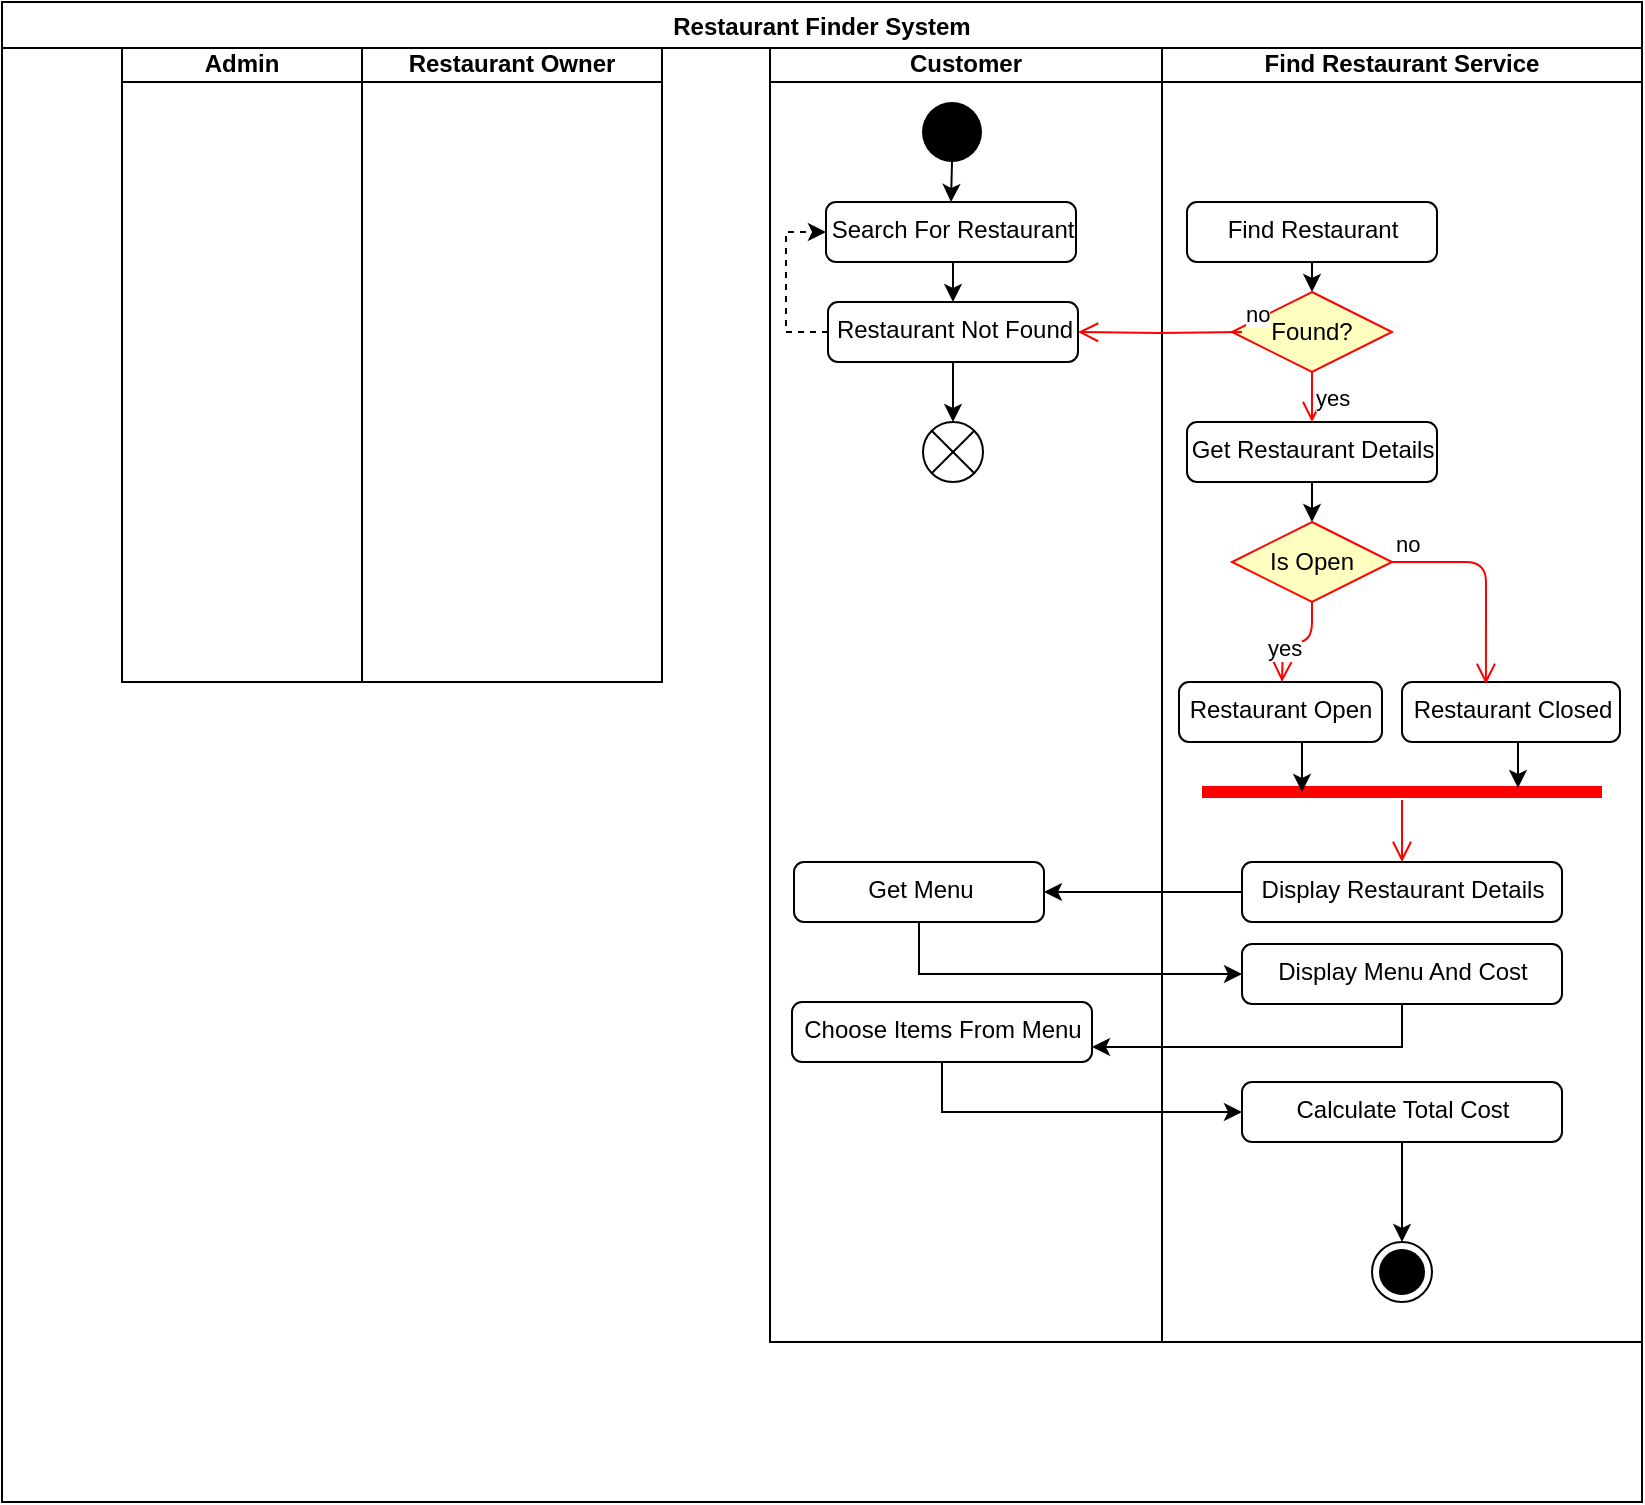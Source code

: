 <mxfile version="13.10.9" type="github">
  <diagram id="O6zdtNQmStbpvojCZWaM" name="Page-1">
    <mxGraphModel dx="868" dy="1620" grid="1" gridSize="10" guides="1" tooltips="1" connect="1" arrows="1" fold="1" page="1" pageScale="1" pageWidth="850" pageHeight="1100" math="0" shadow="0">
      <root>
        <mxCell id="0" />
        <mxCell id="1" parent="0" />
        <mxCell id="myQUqtYvPfcLgh1cWk7M-13" value="Admin" style="swimlane;startSize=20;" vertex="1" parent="1">
          <mxGeometry x="80" y="-1060" width="120" height="320" as="geometry" />
        </mxCell>
        <mxCell id="myQUqtYvPfcLgh1cWk7M-14" value="Restaurant Owner" style="swimlane;startSize=20;" vertex="1" parent="1">
          <mxGeometry x="200" y="-1060" width="150" height="320" as="geometry">
            <mxRectangle x="180" y="-1080" width="140" height="20" as="alternateBounds" />
          </mxGeometry>
        </mxCell>
        <mxCell id="myQUqtYvPfcLgh1cWk7M-16" value="Customer" style="swimlane;startSize=20;" vertex="1" parent="1">
          <mxGeometry x="404" y="-1060" width="196" height="650" as="geometry">
            <mxRectangle x="180" y="-1080" width="140" height="20" as="alternateBounds" />
          </mxGeometry>
        </mxCell>
        <mxCell id="myQUqtYvPfcLgh1cWk7M-30" style="edgeStyle=orthogonalEdgeStyle;rounded=0;orthogonalLoop=1;jettySize=auto;html=1;exitX=0.5;exitY=1;exitDx=0;exitDy=0;entryX=0.5;entryY=0;entryDx=0;entryDy=0;" edge="1" parent="myQUqtYvPfcLgh1cWk7M-16" source="myQUqtYvPfcLgh1cWk7M-19" target="myQUqtYvPfcLgh1cWk7M-20">
          <mxGeometry relative="1" as="geometry" />
        </mxCell>
        <mxCell id="myQUqtYvPfcLgh1cWk7M-19" value="" style="ellipse;fillColor=#000000;strokeColor=none;" vertex="1" parent="myQUqtYvPfcLgh1cWk7M-16">
          <mxGeometry x="76" y="30" width="30" height="30" as="geometry" />
        </mxCell>
        <mxCell id="myQUqtYvPfcLgh1cWk7M-31" style="edgeStyle=orthogonalEdgeStyle;rounded=0;orthogonalLoop=1;jettySize=auto;html=1;exitX=0.5;exitY=1;exitDx=0;exitDy=0;entryX=0.5;entryY=0;entryDx=0;entryDy=0;" edge="1" parent="myQUqtYvPfcLgh1cWk7M-16" source="myQUqtYvPfcLgh1cWk7M-20" target="myQUqtYvPfcLgh1cWk7M-28">
          <mxGeometry relative="1" as="geometry" />
        </mxCell>
        <mxCell id="myQUqtYvPfcLgh1cWk7M-20" value="Search For Restaurant" style="html=1;align=center;verticalAlign=top;rounded=1;absoluteArcSize=1;arcSize=10;dashed=0;" vertex="1" parent="myQUqtYvPfcLgh1cWk7M-16">
          <mxGeometry x="28" y="80" width="125" height="30" as="geometry" />
        </mxCell>
        <mxCell id="myQUqtYvPfcLgh1cWk7M-33" style="edgeStyle=orthogonalEdgeStyle;rounded=0;orthogonalLoop=1;jettySize=auto;html=1;exitX=0;exitY=0.5;exitDx=0;exitDy=0;entryX=0;entryY=0.5;entryDx=0;entryDy=0;dashed=1;" edge="1" parent="myQUqtYvPfcLgh1cWk7M-16" source="myQUqtYvPfcLgh1cWk7M-28" target="myQUqtYvPfcLgh1cWk7M-20">
          <mxGeometry relative="1" as="geometry" />
        </mxCell>
        <mxCell id="myQUqtYvPfcLgh1cWk7M-28" value="Restaurant Not Found" style="html=1;align=center;verticalAlign=top;rounded=1;absoluteArcSize=1;arcSize=10;dashed=0;" vertex="1" parent="myQUqtYvPfcLgh1cWk7M-16">
          <mxGeometry x="29" y="130" width="125" height="30" as="geometry" />
        </mxCell>
        <mxCell id="myQUqtYvPfcLgh1cWk7M-44" value="Get Menu" style="html=1;align=center;verticalAlign=top;rounded=1;absoluteArcSize=1;arcSize=10;dashed=0;" vertex="1" parent="myQUqtYvPfcLgh1cWk7M-16">
          <mxGeometry x="12" y="410" width="125" height="30" as="geometry" />
        </mxCell>
        <mxCell id="myQUqtYvPfcLgh1cWk7M-51" value="Choose Items From Menu" style="html=1;align=center;verticalAlign=top;rounded=1;absoluteArcSize=1;arcSize=10;dashed=0;" vertex="1" parent="myQUqtYvPfcLgh1cWk7M-16">
          <mxGeometry x="11" y="480" width="150" height="30" as="geometry" />
        </mxCell>
        <mxCell id="myQUqtYvPfcLgh1cWk7M-29" value="" style="shape=sumEllipse;perimeter=ellipsePerimeter;whiteSpace=wrap;html=1;backgroundOutline=1;" vertex="1" parent="myQUqtYvPfcLgh1cWk7M-16">
          <mxGeometry x="76.5" y="190" width="30" height="30" as="geometry" />
        </mxCell>
        <mxCell id="myQUqtYvPfcLgh1cWk7M-32" style="edgeStyle=orthogonalEdgeStyle;rounded=0;orthogonalLoop=1;jettySize=auto;html=1;exitX=0.5;exitY=1;exitDx=0;exitDy=0;entryX=0.5;entryY=0;entryDx=0;entryDy=0;" edge="1" parent="myQUqtYvPfcLgh1cWk7M-16" source="myQUqtYvPfcLgh1cWk7M-28" target="myQUqtYvPfcLgh1cWk7M-29">
          <mxGeometry relative="1" as="geometry" />
        </mxCell>
        <mxCell id="myQUqtYvPfcLgh1cWk7M-17" value="Find Restaurant Service" style="swimlane;startSize=20;" vertex="1" parent="1">
          <mxGeometry x="600" y="-1060" width="240" height="650" as="geometry">
            <mxRectangle x="180" y="-1080" width="140" height="20" as="alternateBounds" />
          </mxGeometry>
        </mxCell>
        <mxCell id="myQUqtYvPfcLgh1cWk7M-34" style="edgeStyle=orthogonalEdgeStyle;rounded=0;orthogonalLoop=1;jettySize=auto;html=1;exitX=0.5;exitY=1;exitDx=0;exitDy=0;entryX=0.5;entryY=0;entryDx=0;entryDy=0;" edge="1" parent="myQUqtYvPfcLgh1cWk7M-17" source="myQUqtYvPfcLgh1cWk7M-21" target="myQUqtYvPfcLgh1cWk7M-24">
          <mxGeometry relative="1" as="geometry" />
        </mxCell>
        <mxCell id="myQUqtYvPfcLgh1cWk7M-21" value="Find Restaurant" style="html=1;align=center;verticalAlign=top;rounded=1;absoluteArcSize=1;arcSize=10;dashed=0;" vertex="1" parent="myQUqtYvPfcLgh1cWk7M-17">
          <mxGeometry x="12.5" y="80" width="125" height="30" as="geometry" />
        </mxCell>
        <mxCell id="myQUqtYvPfcLgh1cWk7M-37" style="edgeStyle=orthogonalEdgeStyle;rounded=0;orthogonalLoop=1;jettySize=auto;html=1;exitX=0.5;exitY=1;exitDx=0;exitDy=0;entryX=0.5;entryY=0;entryDx=0;entryDy=0;" edge="1" parent="myQUqtYvPfcLgh1cWk7M-17" source="myQUqtYvPfcLgh1cWk7M-22">
          <mxGeometry relative="1" as="geometry">
            <mxPoint x="75" y="240" as="targetPoint" />
          </mxGeometry>
        </mxCell>
        <mxCell id="myQUqtYvPfcLgh1cWk7M-22" value="Get Restaurant Details" style="html=1;align=center;verticalAlign=top;rounded=1;absoluteArcSize=1;arcSize=10;dashed=0;" vertex="1" parent="myQUqtYvPfcLgh1cWk7M-17">
          <mxGeometry x="12.5" y="190" width="125" height="30" as="geometry" />
        </mxCell>
        <mxCell id="myQUqtYvPfcLgh1cWk7M-24" value="Found?" style="rhombus;whiteSpace=wrap;html=1;fillColor=#ffffc0;strokeColor=#ff0000;" vertex="1" parent="myQUqtYvPfcLgh1cWk7M-17">
          <mxGeometry x="35" y="125" width="80" height="40" as="geometry" />
        </mxCell>
        <mxCell id="myQUqtYvPfcLgh1cWk7M-26" value="yes" style="edgeStyle=orthogonalEdgeStyle;html=1;align=left;verticalAlign=top;endArrow=open;endSize=8;strokeColor=#ff0000;exitX=0.5;exitY=1;exitDx=0;exitDy=0;" edge="1" source="myQUqtYvPfcLgh1cWk7M-24" parent="myQUqtYvPfcLgh1cWk7M-17">
          <mxGeometry x="-1" relative="1" as="geometry">
            <mxPoint x="75" y="190" as="targetPoint" />
            <Array as="points">
              <mxPoint x="75" y="190" />
              <mxPoint x="75" y="190" />
            </Array>
          </mxGeometry>
        </mxCell>
        <mxCell id="myQUqtYvPfcLgh1cWk7M-38" value="Restaurant Open" style="html=1;align=center;verticalAlign=top;rounded=1;absoluteArcSize=1;arcSize=10;dashed=0;" vertex="1" parent="myQUqtYvPfcLgh1cWk7M-17">
          <mxGeometry x="8.5" y="320" width="101.5" height="30" as="geometry" />
        </mxCell>
        <mxCell id="myQUqtYvPfcLgh1cWk7M-39" value="Restaurant Closed" style="html=1;align=center;verticalAlign=top;rounded=1;absoluteArcSize=1;arcSize=10;dashed=0;" vertex="1" parent="myQUqtYvPfcLgh1cWk7M-17">
          <mxGeometry x="120" y="320" width="109" height="30" as="geometry" />
        </mxCell>
        <mxCell id="myQUqtYvPfcLgh1cWk7M-41" value="Is Open" style="rhombus;whiteSpace=wrap;html=1;fillColor=#ffffc0;strokeColor=#ff0000;" vertex="1" parent="myQUqtYvPfcLgh1cWk7M-17">
          <mxGeometry x="35" y="240" width="80" height="40" as="geometry" />
        </mxCell>
        <mxCell id="myQUqtYvPfcLgh1cWk7M-42" value="no" style="edgeStyle=orthogonalEdgeStyle;html=1;align=left;verticalAlign=bottom;endArrow=open;endSize=8;strokeColor=#ff0000;entryX=0.385;entryY=0.033;entryDx=0;entryDy=0;entryPerimeter=0;" edge="1" source="myQUqtYvPfcLgh1cWk7M-41" parent="myQUqtYvPfcLgh1cWk7M-17" target="myQUqtYvPfcLgh1cWk7M-39">
          <mxGeometry x="-1" relative="1" as="geometry">
            <mxPoint x="215" y="260" as="targetPoint" />
          </mxGeometry>
        </mxCell>
        <mxCell id="myQUqtYvPfcLgh1cWk7M-43" value="yes" style="edgeStyle=orthogonalEdgeStyle;html=1;align=left;verticalAlign=top;endArrow=open;endSize=8;strokeColor=#ff0000;" edge="1" source="myQUqtYvPfcLgh1cWk7M-41" parent="myQUqtYvPfcLgh1cWk7M-17">
          <mxGeometry x="0.273" y="-14" relative="1" as="geometry">
            <mxPoint x="60" y="320" as="targetPoint" />
            <mxPoint x="4" y="-10" as="offset" />
          </mxGeometry>
        </mxCell>
        <mxCell id="myQUqtYvPfcLgh1cWk7M-49" value="Display Restaurant Details" style="html=1;align=center;verticalAlign=top;rounded=1;absoluteArcSize=1;arcSize=10;dashed=0;" vertex="1" parent="myQUqtYvPfcLgh1cWk7M-17">
          <mxGeometry x="40" y="410" width="160" height="30" as="geometry" />
        </mxCell>
        <mxCell id="myQUqtYvPfcLgh1cWk7M-52" value="Display Menu And Cost" style="html=1;align=center;verticalAlign=top;rounded=1;absoluteArcSize=1;arcSize=10;dashed=0;" vertex="1" parent="myQUqtYvPfcLgh1cWk7M-17">
          <mxGeometry x="40" y="451" width="160" height="30" as="geometry" />
        </mxCell>
        <mxCell id="myQUqtYvPfcLgh1cWk7M-59" style="edgeStyle=orthogonalEdgeStyle;rounded=0;orthogonalLoop=1;jettySize=auto;html=1;exitX=0.5;exitY=1;exitDx=0;exitDy=0;entryX=0.5;entryY=0;entryDx=0;entryDy=0;" edge="1" parent="myQUqtYvPfcLgh1cWk7M-17" source="myQUqtYvPfcLgh1cWk7M-55" target="myQUqtYvPfcLgh1cWk7M-58">
          <mxGeometry relative="1" as="geometry" />
        </mxCell>
        <mxCell id="myQUqtYvPfcLgh1cWk7M-55" value="Calculate Total Cost" style="html=1;align=center;verticalAlign=top;rounded=1;absoluteArcSize=1;arcSize=10;dashed=0;" vertex="1" parent="myQUqtYvPfcLgh1cWk7M-17">
          <mxGeometry x="40" y="520" width="160" height="30" as="geometry" />
        </mxCell>
        <mxCell id="myQUqtYvPfcLgh1cWk7M-58" value="" style="ellipse;html=1;shape=endState;fillColor=#000000;strokeColor=#000000;" vertex="1" parent="myQUqtYvPfcLgh1cWk7M-17">
          <mxGeometry x="105" y="600" width="30" height="30" as="geometry" />
        </mxCell>
        <mxCell id="myQUqtYvPfcLgh1cWk7M-18" value="Restaurant Finder System" style="swimlane;" vertex="1" parent="1">
          <mxGeometry x="20" y="-1080" width="820" height="750" as="geometry">
            <mxRectangle x="80" y="-1080" width="180" height="23" as="alternateBounds" />
          </mxGeometry>
        </mxCell>
        <mxCell id="myQUqtYvPfcLgh1cWk7M-45" value="" style="shape=line;html=1;strokeWidth=6;strokeColor=#ff0000;" vertex="1" parent="myQUqtYvPfcLgh1cWk7M-18">
          <mxGeometry x="600" y="390" width="200" height="10" as="geometry" />
        </mxCell>
        <mxCell id="myQUqtYvPfcLgh1cWk7M-46" value="" style="edgeStyle=orthogonalEdgeStyle;html=1;verticalAlign=bottom;endArrow=open;endSize=8;strokeColor=#ff0000;" edge="1" parent="myQUqtYvPfcLgh1cWk7M-18">
          <mxGeometry relative="1" as="geometry">
            <mxPoint x="700" y="430" as="targetPoint" />
            <mxPoint x="700" y="399" as="sourcePoint" />
          </mxGeometry>
        </mxCell>
        <mxCell id="myQUqtYvPfcLgh1cWk7M-25" value="no" style="edgeStyle=orthogonalEdgeStyle;html=1;align=left;verticalAlign=bottom;endArrow=open;endSize=8;strokeColor=#ff0000;entryX=1;entryY=0.5;entryDx=0;entryDy=0;" edge="1" parent="1" target="myQUqtYvPfcLgh1cWk7M-28">
          <mxGeometry x="-1" relative="1" as="geometry">
            <mxPoint x="470" y="-910" as="targetPoint" />
            <mxPoint x="640" y="-915" as="sourcePoint" />
          </mxGeometry>
        </mxCell>
        <mxCell id="myQUqtYvPfcLgh1cWk7M-47" style="edgeStyle=orthogonalEdgeStyle;rounded=0;orthogonalLoop=1;jettySize=auto;html=1;exitX=0.5;exitY=1;exitDx=0;exitDy=0;entryX=0.25;entryY=0.5;entryDx=0;entryDy=0;entryPerimeter=0;" edge="1" parent="1" source="myQUqtYvPfcLgh1cWk7M-38" target="myQUqtYvPfcLgh1cWk7M-45">
          <mxGeometry relative="1" as="geometry" />
        </mxCell>
        <mxCell id="myQUqtYvPfcLgh1cWk7M-48" style="edgeStyle=orthogonalEdgeStyle;rounded=0;orthogonalLoop=1;jettySize=auto;html=1;exitX=0.5;exitY=1;exitDx=0;exitDy=0;entryX=0.79;entryY=0.3;entryDx=0;entryDy=0;entryPerimeter=0;" edge="1" parent="1" source="myQUqtYvPfcLgh1cWk7M-39" target="myQUqtYvPfcLgh1cWk7M-45">
          <mxGeometry relative="1" as="geometry" />
        </mxCell>
        <mxCell id="myQUqtYvPfcLgh1cWk7M-50" style="edgeStyle=orthogonalEdgeStyle;rounded=0;orthogonalLoop=1;jettySize=auto;html=1;exitX=0;exitY=0.5;exitDx=0;exitDy=0;entryX=1;entryY=0.5;entryDx=0;entryDy=0;" edge="1" parent="1" source="myQUqtYvPfcLgh1cWk7M-49" target="myQUqtYvPfcLgh1cWk7M-44">
          <mxGeometry relative="1" as="geometry" />
        </mxCell>
        <mxCell id="myQUqtYvPfcLgh1cWk7M-53" style="edgeStyle=orthogonalEdgeStyle;rounded=0;orthogonalLoop=1;jettySize=auto;html=1;exitX=0.5;exitY=1;exitDx=0;exitDy=0;entryX=0;entryY=0.5;entryDx=0;entryDy=0;" edge="1" parent="1" source="myQUqtYvPfcLgh1cWk7M-44" target="myQUqtYvPfcLgh1cWk7M-52">
          <mxGeometry relative="1" as="geometry" />
        </mxCell>
        <mxCell id="myQUqtYvPfcLgh1cWk7M-54" style="edgeStyle=orthogonalEdgeStyle;rounded=0;orthogonalLoop=1;jettySize=auto;html=1;exitX=0.5;exitY=1;exitDx=0;exitDy=0;entryX=1;entryY=0.75;entryDx=0;entryDy=0;" edge="1" parent="1" source="myQUqtYvPfcLgh1cWk7M-52" target="myQUqtYvPfcLgh1cWk7M-51">
          <mxGeometry relative="1" as="geometry" />
        </mxCell>
        <mxCell id="myQUqtYvPfcLgh1cWk7M-57" style="edgeStyle=orthogonalEdgeStyle;rounded=0;orthogonalLoop=1;jettySize=auto;html=1;exitX=0.5;exitY=1;exitDx=0;exitDy=0;entryX=0;entryY=0.5;entryDx=0;entryDy=0;" edge="1" parent="1" source="myQUqtYvPfcLgh1cWk7M-51" target="myQUqtYvPfcLgh1cWk7M-55">
          <mxGeometry relative="1" as="geometry" />
        </mxCell>
      </root>
    </mxGraphModel>
  </diagram>
</mxfile>
